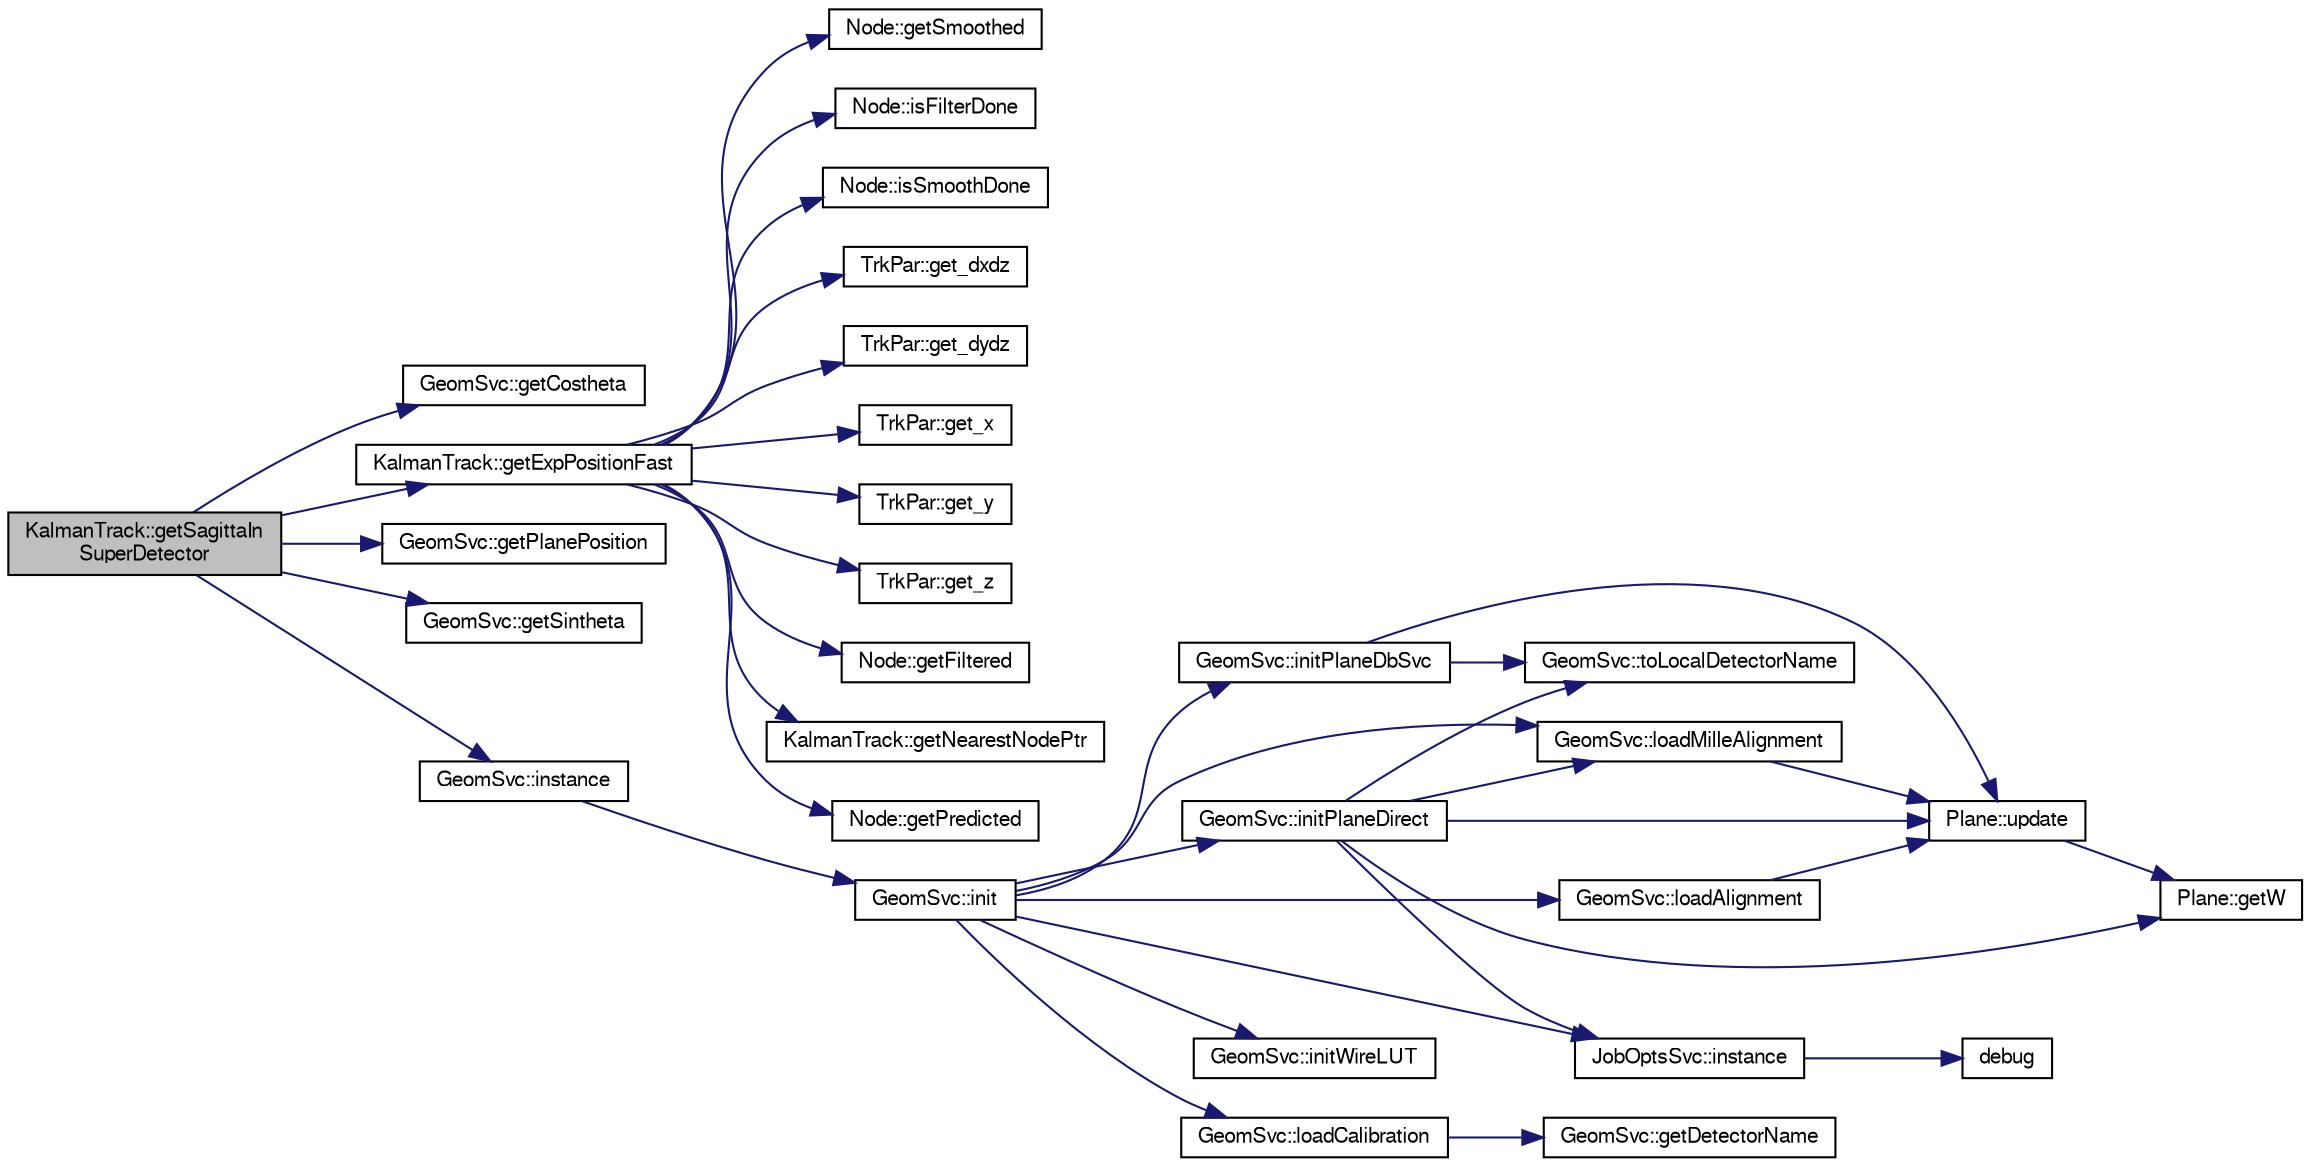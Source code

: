 digraph "KalmanTrack::getSagittaInSuperDetector"
{
  bgcolor="transparent";
  edge [fontname="FreeSans",fontsize="10",labelfontname="FreeSans",labelfontsize="10"];
  node [fontname="FreeSans",fontsize="10",shape=record];
  rankdir="LR";
  Node1 [label="KalmanTrack::getSagittaIn\lSuperDetector",height=0.2,width=0.4,color="black", fillcolor="grey75", style="filled" fontcolor="black"];
  Node1 -> Node2 [color="midnightblue",fontsize="10",style="solid",fontname="FreeSans"];
  Node2 [label="GeomSvc::getCostheta",height=0.2,width=0.4,color="black",URL="$d0/da0/classGeomSvc.html#a23e7d026a79544283e2b654f3d0d5c8e"];
  Node1 -> Node3 [color="midnightblue",fontsize="10",style="solid",fontname="FreeSans"];
  Node3 [label="KalmanTrack::getExpPositionFast",height=0.2,width=0.4,color="black",URL="$d9/dc3/classKalmanTrack.html#ad2f8601ff8f0b4c22800c7a6a6fe24f7"];
  Node3 -> Node4 [color="midnightblue",fontsize="10",style="solid",fontname="FreeSans"];
  Node4 [label="TrkPar::get_dxdz",height=0.2,width=0.4,color="black",URL="$d2/d70/classTrkPar.html#abd74f4c05d1ca63c76a99b8d3e594059"];
  Node3 -> Node5 [color="midnightblue",fontsize="10",style="solid",fontname="FreeSans"];
  Node5 [label="TrkPar::get_dydz",height=0.2,width=0.4,color="black",URL="$d2/d70/classTrkPar.html#a15a33a13a38b30f71d1304023812bd6a"];
  Node3 -> Node6 [color="midnightblue",fontsize="10",style="solid",fontname="FreeSans"];
  Node6 [label="TrkPar::get_x",height=0.2,width=0.4,color="black",URL="$d2/d70/classTrkPar.html#af6c71e40d32ee559292d927b271b2b7a"];
  Node3 -> Node7 [color="midnightblue",fontsize="10",style="solid",fontname="FreeSans"];
  Node7 [label="TrkPar::get_y",height=0.2,width=0.4,color="black",URL="$d2/d70/classTrkPar.html#a04101dd3ba83b7ebba771126f22a22c6"];
  Node3 -> Node8 [color="midnightblue",fontsize="10",style="solid",fontname="FreeSans"];
  Node8 [label="TrkPar::get_z",height=0.2,width=0.4,color="black",URL="$d2/d70/classTrkPar.html#a8b54bb0a84179176aabaacb3397c8105"];
  Node3 -> Node9 [color="midnightblue",fontsize="10",style="solid",fontname="FreeSans"];
  Node9 [label="Node::getFiltered",height=0.2,width=0.4,color="black",URL="$df/dd0/classNode.html#ab483dc1ccfa5a0dc9ba876ee9a2134c9"];
  Node3 -> Node10 [color="midnightblue",fontsize="10",style="solid",fontname="FreeSans"];
  Node10 [label="KalmanTrack::getNearestNodePtr",height=0.2,width=0.4,color="black",URL="$d9/dc3/classKalmanTrack.html#ad92a13303a13a7941e38074edb6dcf27"];
  Node3 -> Node11 [color="midnightblue",fontsize="10",style="solid",fontname="FreeSans"];
  Node11 [label="Node::getPredicted",height=0.2,width=0.4,color="black",URL="$df/dd0/classNode.html#a49001f3ff76ccd0091837d333f8698f8",tooltip="Gets. "];
  Node3 -> Node12 [color="midnightblue",fontsize="10",style="solid",fontname="FreeSans"];
  Node12 [label="Node::getSmoothed",height=0.2,width=0.4,color="black",URL="$df/dd0/classNode.html#a385cbcf82382c3ff0e7d347d6e6d6a77"];
  Node3 -> Node13 [color="midnightblue",fontsize="10",style="solid",fontname="FreeSans"];
  Node13 [label="Node::isFilterDone",height=0.2,width=0.4,color="black",URL="$df/dd0/classNode.html#a35fb6b17a2553e4ff684f9cbd1e9a72c"];
  Node3 -> Node14 [color="midnightblue",fontsize="10",style="solid",fontname="FreeSans"];
  Node14 [label="Node::isSmoothDone",height=0.2,width=0.4,color="black",URL="$df/dd0/classNode.html#a71252a4e306e228893a72484837ac8d1"];
  Node1 -> Node15 [color="midnightblue",fontsize="10",style="solid",fontname="FreeSans"];
  Node15 [label="GeomSvc::getPlanePosition",height=0.2,width=0.4,color="black",URL="$d0/da0/classGeomSvc.html#a58a3d25847e956be5173e1c0241d8cc3"];
  Node1 -> Node16 [color="midnightblue",fontsize="10",style="solid",fontname="FreeSans"];
  Node16 [label="GeomSvc::getSintheta",height=0.2,width=0.4,color="black",URL="$d0/da0/classGeomSvc.html#a41346cb0bb159f91049cfc0a284c1b29"];
  Node1 -> Node17 [color="midnightblue",fontsize="10",style="solid",fontname="FreeSans"];
  Node17 [label="GeomSvc::instance",height=0.2,width=0.4,color="black",URL="$d0/da0/classGeomSvc.html#a2b7ecf5467120206b9479654c48ad7c4",tooltip="singlton instance "];
  Node17 -> Node18 [color="midnightblue",fontsize="10",style="solid",fontname="FreeSans"];
  Node18 [label="GeomSvc::init",height=0.2,width=0.4,color="black",URL="$d0/da0/classGeomSvc.html#a96ec4efc82cbaed0b5623e4dd69385b6",tooltip="Initialization, either from MySQL or from ascii file. "];
  Node18 -> Node19 [color="midnightblue",fontsize="10",style="solid",fontname="FreeSans"];
  Node19 [label="GeomSvc::initPlaneDbSvc",height=0.2,width=0.4,color="black",URL="$d0/da0/classGeomSvc.html#adbe1473f9b3a8ff942da8d7d8ee28322"];
  Node19 -> Node20 [color="midnightblue",fontsize="10",style="solid",fontname="FreeSans"];
  Node20 [label="GeomSvc::toLocalDetectorName",height=0.2,width=0.4,color="black",URL="$d0/da0/classGeomSvc.html#a315e886f05db8254ed7d320706e268e6",tooltip="Convert the official detectorName to local detectorName. "];
  Node19 -> Node21 [color="midnightblue",fontsize="10",style="solid",fontname="FreeSans"];
  Node21 [label="Plane::update",height=0.2,width=0.4,color="black",URL="$dc/d90/classPlane.html#a7fbb07f76503fe057772e01f542afc32"];
  Node21 -> Node22 [color="midnightblue",fontsize="10",style="solid",fontname="FreeSans"];
  Node22 [label="Plane::getW",height=0.2,width=0.4,color="black",URL="$dc/d90/classPlane.html#a48ab3a309bee8c386464b36a7593df16"];
  Node18 -> Node23 [color="midnightblue",fontsize="10",style="solid",fontname="FreeSans"];
  Node23 [label="GeomSvc::initPlaneDirect",height=0.2,width=0.4,color="black",URL="$d0/da0/classGeomSvc.html#a0d550b9f787318d57cdae9db2d04d6fb"];
  Node23 -> Node22 [color="midnightblue",fontsize="10",style="solid",fontname="FreeSans"];
  Node23 -> Node24 [color="midnightblue",fontsize="10",style="solid",fontname="FreeSans"];
  Node24 [label="JobOptsSvc::instance",height=0.2,width=0.4,color="black",URL="$d8/d62/classJobOptsSvc.html#aeb0d694dc08274aa90b0d6b1ee8384cb",tooltip="singlton instance "];
  Node24 -> Node25 [color="midnightblue",fontsize="10",style="solid",fontname="FreeSans"];
  Node25 [label="debug",height=0.2,width=0.4,color="black",URL="$dd/d23/JobOptsSvc_8cxx.html#a71e70a8ecc08c35494b083076d2ace7b"];
  Node23 -> Node26 [color="midnightblue",fontsize="10",style="solid",fontname="FreeSans"];
  Node26 [label="GeomSvc::loadMilleAlignment",height=0.2,width=0.4,color="black",URL="$d0/da0/classGeomSvc.html#a418543d7b33fc95092b2cd4a7496f1b8"];
  Node26 -> Node21 [color="midnightblue",fontsize="10",style="solid",fontname="FreeSans"];
  Node23 -> Node20 [color="midnightblue",fontsize="10",style="solid",fontname="FreeSans"];
  Node23 -> Node21 [color="midnightblue",fontsize="10",style="solid",fontname="FreeSans"];
  Node18 -> Node27 [color="midnightblue",fontsize="10",style="solid",fontname="FreeSans"];
  Node27 [label="GeomSvc::initWireLUT",height=0.2,width=0.4,color="black",URL="$d0/da0/classGeomSvc.html#a0c78d3ac904cfbb367e96c73f176630d"];
  Node18 -> Node24 [color="midnightblue",fontsize="10",style="solid",fontname="FreeSans"];
  Node18 -> Node28 [color="midnightblue",fontsize="10",style="solid",fontname="FreeSans"];
  Node28 [label="GeomSvc::loadAlignment",height=0.2,width=0.4,color="black",URL="$d0/da0/classGeomSvc.html#ab6c810e39b86ce66a4be6a596b4d54b8"];
  Node28 -> Node21 [color="midnightblue",fontsize="10",style="solid",fontname="FreeSans"];
  Node18 -> Node29 [color="midnightblue",fontsize="10",style="solid",fontname="FreeSans"];
  Node29 [label="GeomSvc::loadCalibration",height=0.2,width=0.4,color="black",URL="$d0/da0/classGeomSvc.html#abc60088ed5985a796f5df18ae4299661"];
  Node29 -> Node30 [color="midnightblue",fontsize="10",style="solid",fontname="FreeSans"];
  Node30 [label="GeomSvc::getDetectorName",height=0.2,width=0.4,color="black",URL="$d0/da0/classGeomSvc.html#a64fde7dce7f3df7cf534796d7da4ecdb"];
  Node18 -> Node26 [color="midnightblue",fontsize="10",style="solid",fontname="FreeSans"];
}
